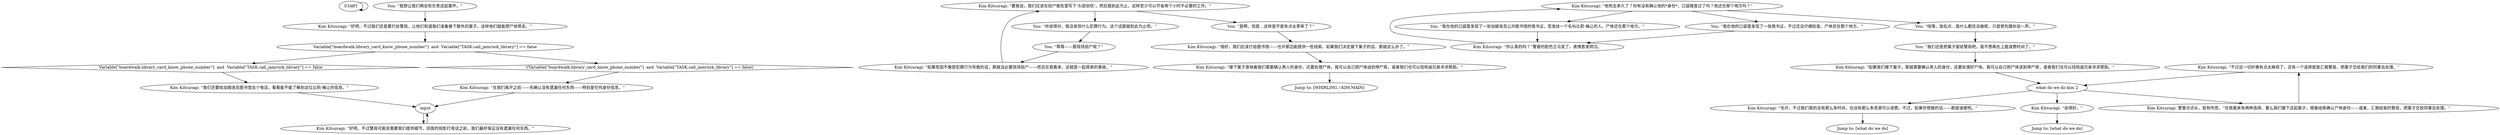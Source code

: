 # BOARDWALK / REPORTING TO KIM
# If Kim wasn't with you when you first discovered the body then you're going to have to tell him about it. (Jumps here from Kim's main; then jumps back).
# ==================================================
digraph G {
	  0 [label="START"];
	  1 [label="input"];
	  2 [label="Jump to: [WHIRLING / KIM MAIN]"];
	  3 [label="Kim Kitsuragi: “不过这一切好像有点太麻烦了，还有一个选择就是汇报警局，把案子交给我们的同事去处理。”"];
	  4 [label="Kim Kitsuragi: “如果我们接下案子，那就需要确认男人的身份，还要处理好尸体。我可以自己把尸体送到停尸房，或者我们也可以找哈迪兄弟寻求帮助。”"];
	  5 [label="Kim Kitsuragi: “好吧。不过警局可能会需要我们提供细节。回我的锐影打电话之前，我们最好保证没有遗漏任何东西。”"];
	  6 [label="Kim Kitsuragi: “你认真的吗？”警督的脸色立马变了，表情愈发阴沉。"];
	  7 [label="Kim Kitsuragi: “很好，我们应该打给图书馆——也许那边能提供一些线索。如果我们决定接下案子的话，那就这么办了。”"];
	  8 [label="Kim Kitsuragi: “也许，不过我们真的没有那么多时间，也没有那么多资源可以浪费。不过，如果你想接的话——那就请便吧。”"];
	  9 [label="You: “等等——那现场验尸呢？”"];
	  10 [label="Kim Kitsuragi: “说得好。”"];
	  11 [label="You: “我们还是把案子留给警局吧，我不想再在上面浪费时间了。”"];
	  12 [label="Kim Kitsuragi: 警督点点头，若有所思。“在我看来有两种选择。要么我们接下这起案子，顺着线索确认尸体身份——或者，汇报给我的警局，把案子交给同事去处理。”"];
	  13 [label="You: “我想让我们俩全权负责这起案件。”"];
	  14 [label="Kim Kitsuragi: “他死去多久了？你有没有确认他的*身份*，口袋搜查过了吗？他还在那个地方吗？”"];
	  15 [label="You: “你说得对，我没发现什么犯罪行为。这个话题就到此为止吧。”"];
	  16 [label="Jump to: [what do we do]"];
	  17 [label="Variable[\"boardwalk.library_card_know_phone_number\"]  and  Variable[\"TASK.call_jamrock_library\"] == false"];
	  18 [label="Variable[\"boardwalk.library_card_know_phone_number\"]  and  Variable[\"TASK.call_jamrock_library\"] == false", shape=diamond];
	  19 [label="!(Variable[\"boardwalk.library_card_know_phone_number\"]  and  Variable[\"TASK.call_jamrock_library\"] == false)", shape=diamond];
	  20 [label="Kim Kitsuragi: “接下案子意味着我们需要确认男人的身份，还要处理尸体。我可以自己把尸体送到停尸房，或者我们也可以找哈迪兄弟寻求帮助。”"];
	  21 [label="Kim Kitsuragi: “在我们离开之前——先确认没有遗漏任何东西——特别是任何身份信息。”"];
	  22 [label="Jump to: [what do we do]"];
	  23 [label="what do we do kim 2"];
	  24 [label="You: “哇哦，放松点…我什么都还没做呢，只是想先跟你说一声。”"];
	  25 [label="Kim Kitsuragi: “如果死因不像是犯罪行为导致的话，那就没必要现场验尸——而且在我看来，这就是一起简单的事故。”"];
	  26 [label="Kim Kitsuragi: “要我说，我们应该在验尸报告里写下‘头部创伤’，然后就到此为止。这样至少可以节省两个小时不必要的工作。”"];
	  27 [label="Kim Kitsuragi: “我们还要给加姆洛克图书馆去个电话，看看能不能了解到这位比莉·梅让的信息。”"];
	  28 [label="You: “我在他的口袋里发现了一张加姆洛克公共图书馆的借书证，签发给一个名叫比莉·梅让的人。尸体还在那个地方。”"];
	  29 [label="Kim Kitsuragi: “好吧。不过我们还是要打给警局，让他们知道我们准备接下额外的案子，这样他们就能把尸体带走。”"];
	  30 [label="You: “我在他的口袋里发现了一张借书证，不过还没仔细检查。尸体还在那个地方。”"];
	  31 [label="You: “是啊，但是…这样是不是有点太草率了？”"];
	  0 -> 0
	  1 -> 5
	  3 -> 23
	  4 -> 23
	  5 -> 1
	  6 -> 14
	  7 -> 20
	  8 -> 22
	  9 -> 25
	  10 -> 16
	  11 -> 4
	  12 -> 3
	  13 -> 29
	  14 -> 24
	  14 -> 28
	  14 -> 30
	  15 -> 9
	  17 -> 18
	  17 -> 19
	  18 -> 27
	  19 -> 21
	  20 -> 2
	  21 -> 1
	  23 -> 8
	  23 -> 10
	  23 -> 12
	  24 -> 11
	  25 -> 26
	  26 -> 15
	  26 -> 31
	  27 -> 1
	  28 -> 6
	  29 -> 17
	  30 -> 6
	  31 -> 7
}

